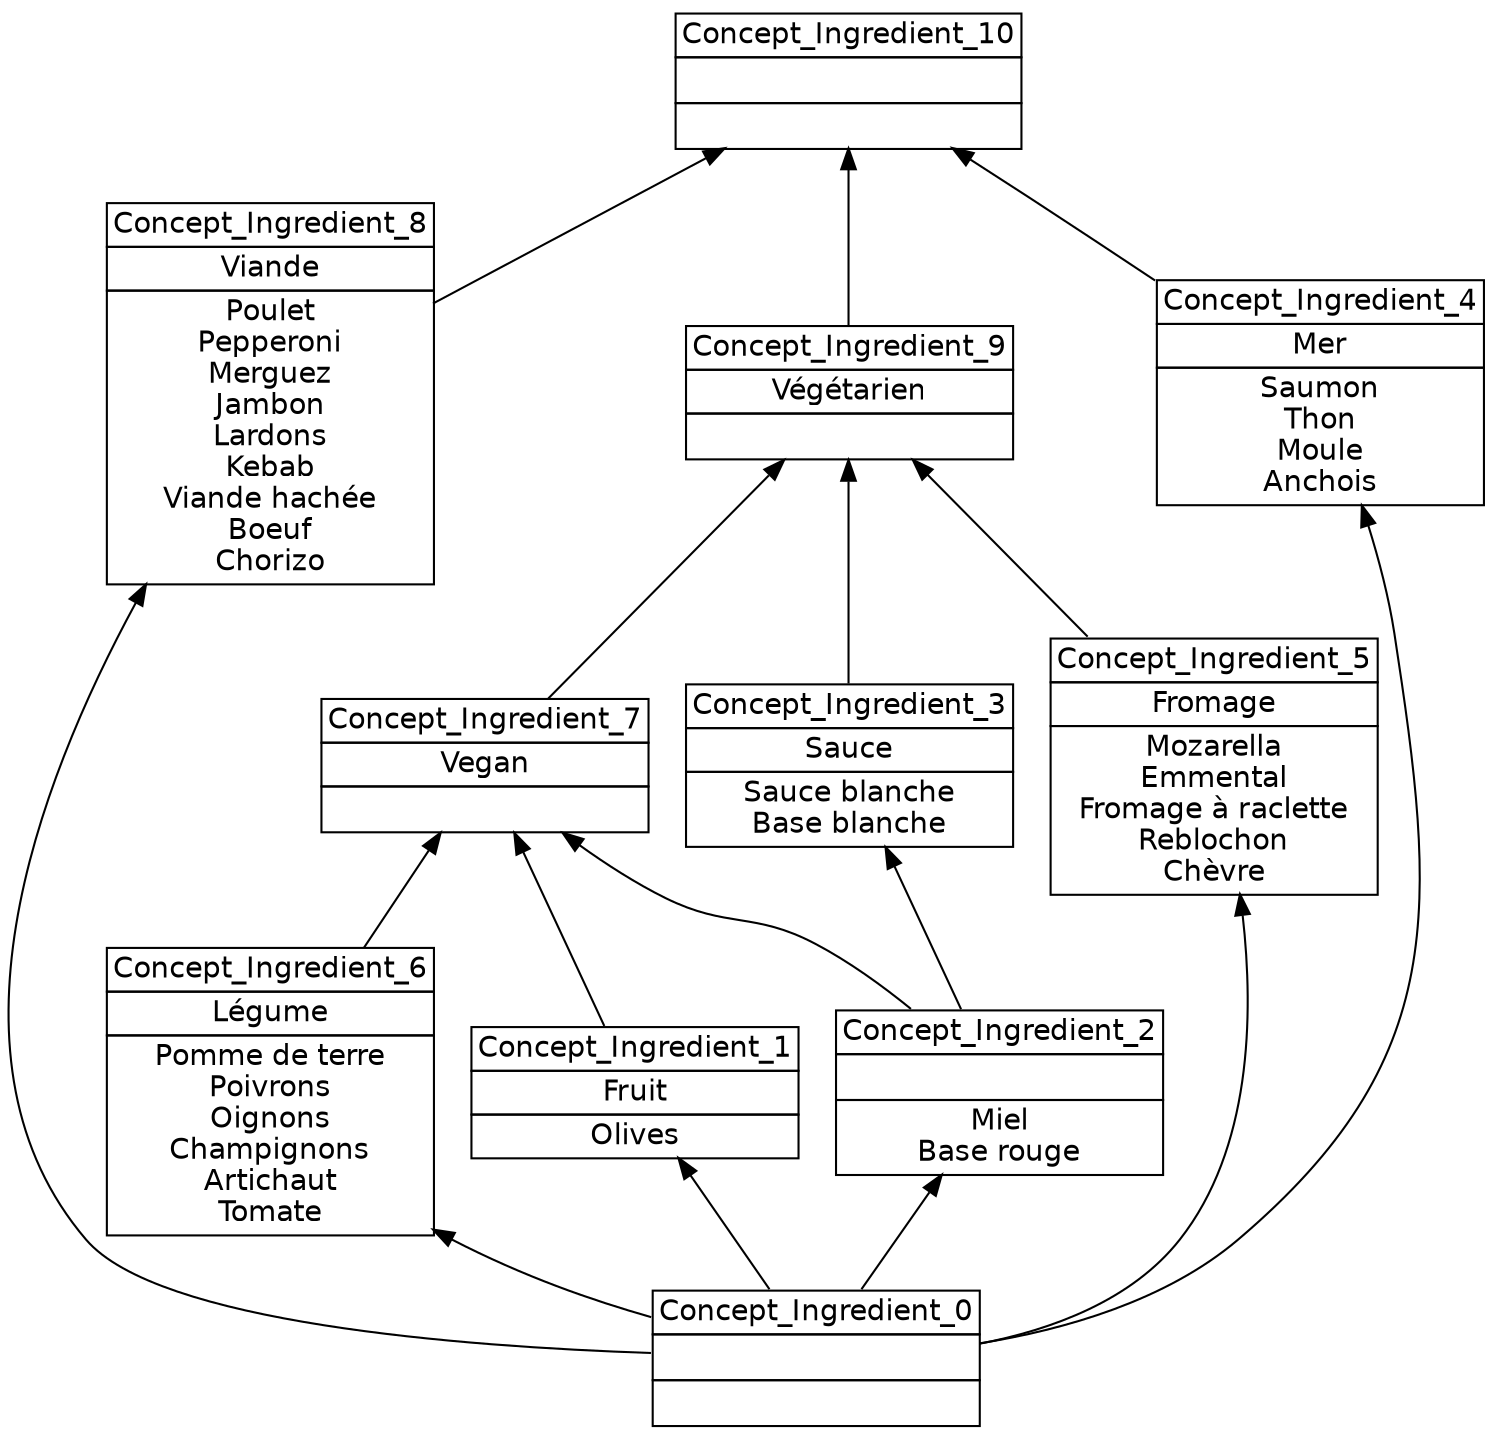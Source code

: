 digraph G { 
	rankdir=BT;
	margin=0;
	node [margin="0.03,0.03",fontname="DejaVu Sans"];
	ranksep=0.3;
	nodesep=0.2;
//graph[label="name:Ingredient,concept number:11,object number:29,attribute number:8"
74 [shape=none,label=<<table border="0" cellborder="1" cellspacing="0" port="p"><tr><td>Concept_Ingredient_10</td></tr><tr><td><br/></td></tr><tr><td><br/></td></tr></table>>];
75 [shape=none,label=<<table border="0" cellborder="1" cellspacing="0" port="p"><tr><td>Concept_Ingredient_8</td></tr><tr><td>Viande<br/></td></tr><tr><td>Poulet<br/>Pepperoni<br/>Merguez<br/>Jambon<br/>Lardons<br/>Kebab<br/>Viande hachée<br/>Boeuf<br/>Chorizo<br/></td></tr></table>>];
76 [shape=none,label=<<table border="0" cellborder="1" cellspacing="0" port="p"><tr><td>Concept_Ingredient_0</td></tr><tr><td><br/></td></tr><tr><td><br/></td></tr></table>>];
77 [shape=none,label=<<table border="0" cellborder="1" cellspacing="0" port="p"><tr><td>Concept_Ingredient_6</td></tr><tr><td>Légume<br/></td></tr><tr><td>Pomme de terre<br/>Poivrons<br/>Oignons<br/>Champignons<br/>Artichaut<br/>Tomate<br/></td></tr></table>>];
78 [shape=none,label=<<table border="0" cellborder="1" cellspacing="0" port="p"><tr><td>Concept_Ingredient_5</td></tr><tr><td>Fromage<br/></td></tr><tr><td>Mozarella<br/>Emmental<br/>Fromage à raclette<br/>Reblochon<br/>Chèvre<br/></td></tr></table>>];
79 [shape=none,label=<<table border="0" cellborder="1" cellspacing="0" port="p"><tr><td>Concept_Ingredient_1</td></tr><tr><td>Fruit<br/></td></tr><tr><td>Olives<br/></td></tr></table>>];
80 [shape=none,label=<<table border="0" cellborder="1" cellspacing="0" port="p"><tr><td>Concept_Ingredient_4</td></tr><tr><td>Mer<br/></td></tr><tr><td>Saumon<br/>Thon<br/>Moule<br/>Anchois<br/></td></tr></table>>];
81 [shape=none,label=<<table border="0" cellborder="1" cellspacing="0" port="p"><tr><td>Concept_Ingredient_3</td></tr><tr><td>Sauce<br/></td></tr><tr><td>Sauce blanche<br/>Base blanche<br/></td></tr></table>>];
82 [shape=none,label=<<table border="0" cellborder="1" cellspacing="0" port="p"><tr><td>Concept_Ingredient_2</td></tr><tr><td><br/></td></tr><tr><td>Miel<br/>Base rouge<br/></td></tr></table>>];
83 [shape=none,label=<<table border="0" cellborder="1" cellspacing="0" port="p"><tr><td>Concept_Ingredient_7</td></tr><tr><td>Vegan<br/></td></tr><tr><td><br/></td></tr></table>>];
84 [shape=none,label=<<table border="0" cellborder="1" cellspacing="0" port="p"><tr><td>Concept_Ingredient_9</td></tr><tr><td>Végétarien<br/></td></tr><tr><td><br/></td></tr></table>>];
	75:p -> 74:p
	84:p -> 74:p
	80:p -> 74:p
	76:p -> 75:p
	76:p -> 77:p
	76:p -> 78:p
	76:p -> 79:p
	76:p -> 80:p
	82:p -> 81:p
	76:p -> 82:p
	77:p -> 83:p
	79:p -> 83:p
	82:p -> 83:p
	78:p -> 84:p
	81:p -> 84:p
	83:p -> 84:p
}